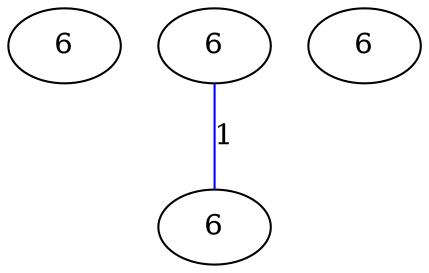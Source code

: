 graph G {
	0 [label="6"];
	1 [label="6"];
	2 [label="6"];
	3 [label="6"];
	1 -- 2 [label="1", color=blue];
}